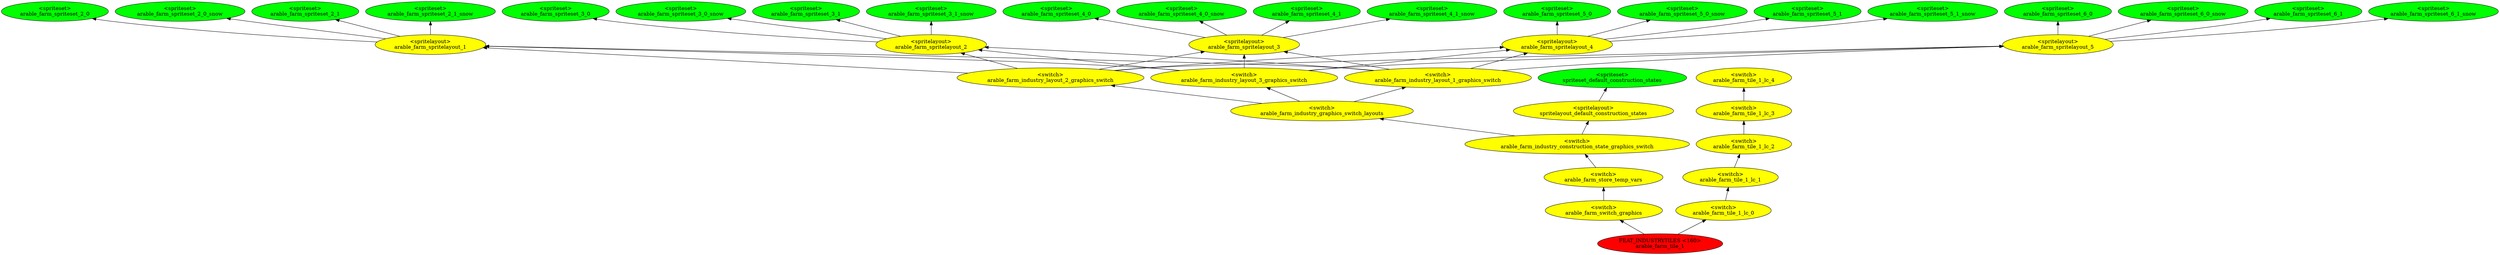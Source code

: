 digraph {
rankdir="BT"
spriteset_default_construction_states [fillcolor=green style="filled" label="<spriteset>\nspriteset_default_construction_states"]
spritelayout_default_construction_states [fillcolor=yellow style="filled" label="<spritelayout>\nspritelayout_default_construction_states"]
arable_farm_spriteset_2_0 [fillcolor=green style="filled" label="<spriteset>\narable_farm_spriteset_2_0"]
arable_farm_spriteset_2_0_snow [fillcolor=green style="filled" label="<spriteset>\narable_farm_spriteset_2_0_snow"]
arable_farm_spriteset_2_1 [fillcolor=green style="filled" label="<spriteset>\narable_farm_spriteset_2_1"]
arable_farm_spriteset_2_1_snow [fillcolor=green style="filled" label="<spriteset>\narable_farm_spriteset_2_1_snow"]
arable_farm_spriteset_3_0 [fillcolor=green style="filled" label="<spriteset>\narable_farm_spriteset_3_0"]
arable_farm_spriteset_3_0_snow [fillcolor=green style="filled" label="<spriteset>\narable_farm_spriteset_3_0_snow"]
arable_farm_spriteset_3_1 [fillcolor=green style="filled" label="<spriteset>\narable_farm_spriteset_3_1"]
arable_farm_spriteset_3_1_snow [fillcolor=green style="filled" label="<spriteset>\narable_farm_spriteset_3_1_snow"]
arable_farm_spriteset_4_0 [fillcolor=green style="filled" label="<spriteset>\narable_farm_spriteset_4_0"]
arable_farm_spriteset_4_0_snow [fillcolor=green style="filled" label="<spriteset>\narable_farm_spriteset_4_0_snow"]
arable_farm_spriteset_4_1 [fillcolor=green style="filled" label="<spriteset>\narable_farm_spriteset_4_1"]
arable_farm_spriteset_4_1_snow [fillcolor=green style="filled" label="<spriteset>\narable_farm_spriteset_4_1_snow"]
arable_farm_spriteset_5_0 [fillcolor=green style="filled" label="<spriteset>\narable_farm_spriteset_5_0"]
arable_farm_spriteset_5_0_snow [fillcolor=green style="filled" label="<spriteset>\narable_farm_spriteset_5_0_snow"]
arable_farm_spriteset_5_1 [fillcolor=green style="filled" label="<spriteset>\narable_farm_spriteset_5_1"]
arable_farm_spriteset_5_1_snow [fillcolor=green style="filled" label="<spriteset>\narable_farm_spriteset_5_1_snow"]
arable_farm_spriteset_6_0 [fillcolor=green style="filled" label="<spriteset>\narable_farm_spriteset_6_0"]
arable_farm_spriteset_6_0_snow [fillcolor=green style="filled" label="<spriteset>\narable_farm_spriteset_6_0_snow"]
arable_farm_spriteset_6_1 [fillcolor=green style="filled" label="<spriteset>\narable_farm_spriteset_6_1"]
arable_farm_spriteset_6_1_snow [fillcolor=green style="filled" label="<spriteset>\narable_farm_spriteset_6_1_snow"]
arable_farm_spritelayout_1 [fillcolor=yellow style="filled" label="<spritelayout>\narable_farm_spritelayout_1"]
arable_farm_spritelayout_2 [fillcolor=yellow style="filled" label="<spritelayout>\narable_farm_spritelayout_2"]
arable_farm_spritelayout_3 [fillcolor=yellow style="filled" label="<spritelayout>\narable_farm_spritelayout_3"]
arable_farm_spritelayout_4 [fillcolor=yellow style="filled" label="<spritelayout>\narable_farm_spritelayout_4"]
arable_farm_spritelayout_5 [fillcolor=yellow style="filled" label="<spritelayout>\narable_farm_spritelayout_5"]
arable_farm_industry_layout_1_graphics_switch [fillcolor=yellow style="filled" label="<switch>\narable_farm_industry_layout_1_graphics_switch"]
arable_farm_industry_layout_2_graphics_switch [fillcolor=yellow style="filled" label="<switch>\narable_farm_industry_layout_2_graphics_switch"]
arable_farm_industry_layout_3_graphics_switch [fillcolor=yellow style="filled" label="<switch>\narable_farm_industry_layout_3_graphics_switch"]
arable_farm_industry_graphics_switch_layouts [fillcolor=yellow style="filled" label="<switch>\narable_farm_industry_graphics_switch_layouts"]
arable_farm_industry_construction_state_graphics_switch [fillcolor=yellow style="filled" label="<switch>\narable_farm_industry_construction_state_graphics_switch"]
arable_farm_store_temp_vars [fillcolor=yellow style="filled" label="<switch>\narable_farm_store_temp_vars"]
arable_farm_switch_graphics [fillcolor=yellow style="filled" label="<switch>\narable_farm_switch_graphics"]
arable_farm_tile_1_lc_4 [fillcolor=yellow style="filled" label="<switch>\narable_farm_tile_1_lc_4"]
arable_farm_tile_1_lc_3 [fillcolor=yellow style="filled" label="<switch>\narable_farm_tile_1_lc_3"]
arable_farm_tile_1_lc_2 [fillcolor=yellow style="filled" label="<switch>\narable_farm_tile_1_lc_2"]
arable_farm_tile_1_lc_1 [fillcolor=yellow style="filled" label="<switch>\narable_farm_tile_1_lc_1"]
arable_farm_tile_1_lc_0 [fillcolor=yellow style="filled" label="<switch>\narable_farm_tile_1_lc_0"]
arable_farm_tile_1 [fillcolor=red style="filled" label="FEAT_INDUSTRYTILES <160>\narable_farm_tile_1"]
arable_farm_industry_layout_2_graphics_switch->arable_farm_spritelayout_2
arable_farm_tile_1_lc_3->arable_farm_tile_1_lc_4
arable_farm_industry_construction_state_graphics_switch->spritelayout_default_construction_states
arable_farm_industry_layout_2_graphics_switch->arable_farm_spritelayout_3
arable_farm_spritelayout_1->arable_farm_spriteset_2_1_snow
arable_farm_store_temp_vars->arable_farm_industry_construction_state_graphics_switch
arable_farm_industry_layout_1_graphics_switch->arable_farm_spritelayout_1
arable_farm_spritelayout_5->arable_farm_spriteset_6_1_snow
arable_farm_industry_layout_1_graphics_switch->arable_farm_spritelayout_4
arable_farm_industry_layout_3_graphics_switch->arable_farm_spritelayout_1
arable_farm_spritelayout_5->arable_farm_spriteset_6_0
arable_farm_industry_layout_1_graphics_switch->arable_farm_spritelayout_5
arable_farm_spritelayout_4->arable_farm_spriteset_5_0
arable_farm_spritelayout_3->arable_farm_spriteset_4_1
arable_farm_spritelayout_3->arable_farm_spriteset_4_1_snow
arable_farm_spritelayout_1->arable_farm_spriteset_2_0
arable_farm_spritelayout_2->arable_farm_spriteset_3_1
arable_farm_industry_graphics_switch_layouts->arable_farm_industry_layout_2_graphics_switch
arable_farm_spritelayout_1->arable_farm_spriteset_2_1
arable_farm_spritelayout_2->arable_farm_spriteset_3_1_snow
arable_farm_spritelayout_2->arable_farm_spriteset_3_0_snow
arable_farm_tile_1->arable_farm_switch_graphics
arable_farm_industry_layout_3_graphics_switch->arable_farm_spritelayout_2
arable_farm_spritelayout_5->arable_farm_spriteset_6_1
arable_farm_industry_graphics_switch_layouts->arable_farm_industry_layout_1_graphics_switch
arable_farm_industry_layout_3_graphics_switch->arable_farm_spritelayout_3
arable_farm_tile_1_lc_2->arable_farm_tile_1_lc_3
arable_farm_spritelayout_4->arable_farm_spriteset_5_1_snow
arable_farm_industry_construction_state_graphics_switch->arable_farm_industry_graphics_switch_layouts
arable_farm_switch_graphics->arable_farm_store_temp_vars
arable_farm_industry_layout_3_graphics_switch->arable_farm_spritelayout_4
arable_farm_spritelayout_1->arable_farm_spriteset_2_0_snow
arable_farm_tile_1->arable_farm_tile_1_lc_0
arable_farm_spritelayout_2->arable_farm_spriteset_3_0
arable_farm_industry_graphics_switch_layouts->arable_farm_industry_layout_3_graphics_switch
arable_farm_industry_layout_1_graphics_switch->arable_farm_spritelayout_2
arable_farm_spritelayout_3->arable_farm_spriteset_4_0_snow
arable_farm_tile_1_lc_1->arable_farm_tile_1_lc_2
arable_farm_spritelayout_4->arable_farm_spriteset_5_0_snow
spritelayout_default_construction_states->spriteset_default_construction_states
arable_farm_tile_1_lc_0->arable_farm_tile_1_lc_1
arable_farm_industry_layout_2_graphics_switch->arable_farm_spritelayout_4
arable_farm_spritelayout_4->arable_farm_spriteset_5_1
arable_farm_spritelayout_3->arable_farm_spriteset_4_0
arable_farm_spritelayout_5->arable_farm_spriteset_6_0_snow
arable_farm_industry_layout_3_graphics_switch->arable_farm_spritelayout_5
arable_farm_industry_layout_2_graphics_switch->arable_farm_spritelayout_5
arable_farm_industry_layout_1_graphics_switch->arable_farm_spritelayout_3
arable_farm_industry_layout_2_graphics_switch->arable_farm_spritelayout_1
}
